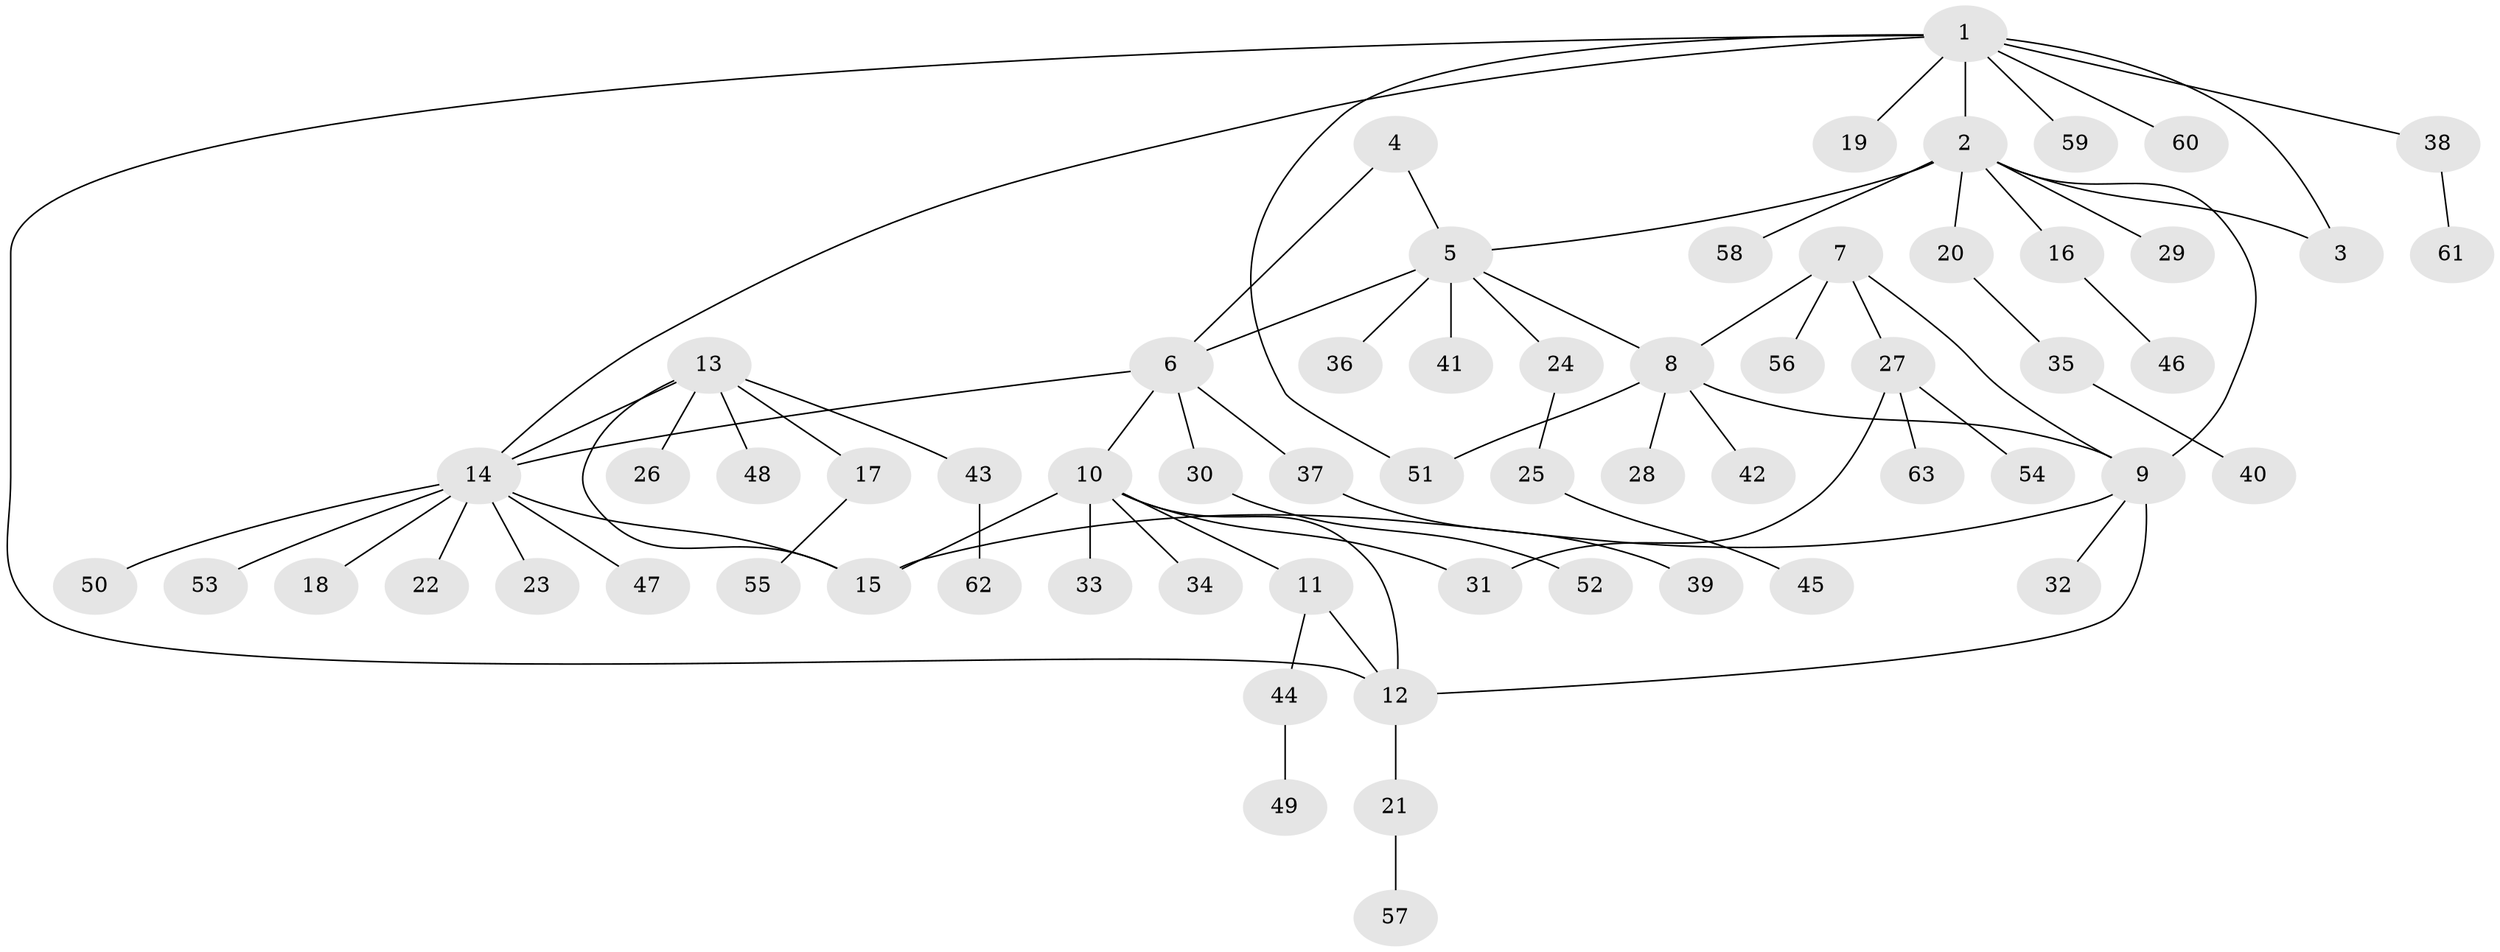 // Generated by graph-tools (version 1.1) at 2025/55/03/09/25 04:55:53]
// undirected, 63 vertices, 75 edges
graph export_dot {
graph [start="1"]
  node [color=gray90,style=filled];
  1;
  2;
  3;
  4;
  5;
  6;
  7;
  8;
  9;
  10;
  11;
  12;
  13;
  14;
  15;
  16;
  17;
  18;
  19;
  20;
  21;
  22;
  23;
  24;
  25;
  26;
  27;
  28;
  29;
  30;
  31;
  32;
  33;
  34;
  35;
  36;
  37;
  38;
  39;
  40;
  41;
  42;
  43;
  44;
  45;
  46;
  47;
  48;
  49;
  50;
  51;
  52;
  53;
  54;
  55;
  56;
  57;
  58;
  59;
  60;
  61;
  62;
  63;
  1 -- 2;
  1 -- 3;
  1 -- 12;
  1 -- 14;
  1 -- 19;
  1 -- 38;
  1 -- 51;
  1 -- 59;
  1 -- 60;
  2 -- 3;
  2 -- 5;
  2 -- 9;
  2 -- 16;
  2 -- 20;
  2 -- 29;
  2 -- 58;
  4 -- 5;
  4 -- 6;
  5 -- 6;
  5 -- 8;
  5 -- 24;
  5 -- 36;
  5 -- 41;
  6 -- 10;
  6 -- 14;
  6 -- 30;
  6 -- 37;
  7 -- 8;
  7 -- 9;
  7 -- 27;
  7 -- 56;
  8 -- 9;
  8 -- 28;
  8 -- 42;
  8 -- 51;
  9 -- 12;
  9 -- 15;
  9 -- 32;
  10 -- 11;
  10 -- 12;
  10 -- 15;
  10 -- 31;
  10 -- 33;
  10 -- 34;
  11 -- 12;
  11 -- 44;
  12 -- 21;
  13 -- 14;
  13 -- 15;
  13 -- 17;
  13 -- 26;
  13 -- 43;
  13 -- 48;
  14 -- 15;
  14 -- 18;
  14 -- 22;
  14 -- 23;
  14 -- 47;
  14 -- 50;
  14 -- 53;
  16 -- 46;
  17 -- 55;
  20 -- 35;
  21 -- 57;
  24 -- 25;
  25 -- 45;
  27 -- 31;
  27 -- 54;
  27 -- 63;
  30 -- 52;
  35 -- 40;
  37 -- 39;
  38 -- 61;
  43 -- 62;
  44 -- 49;
}

